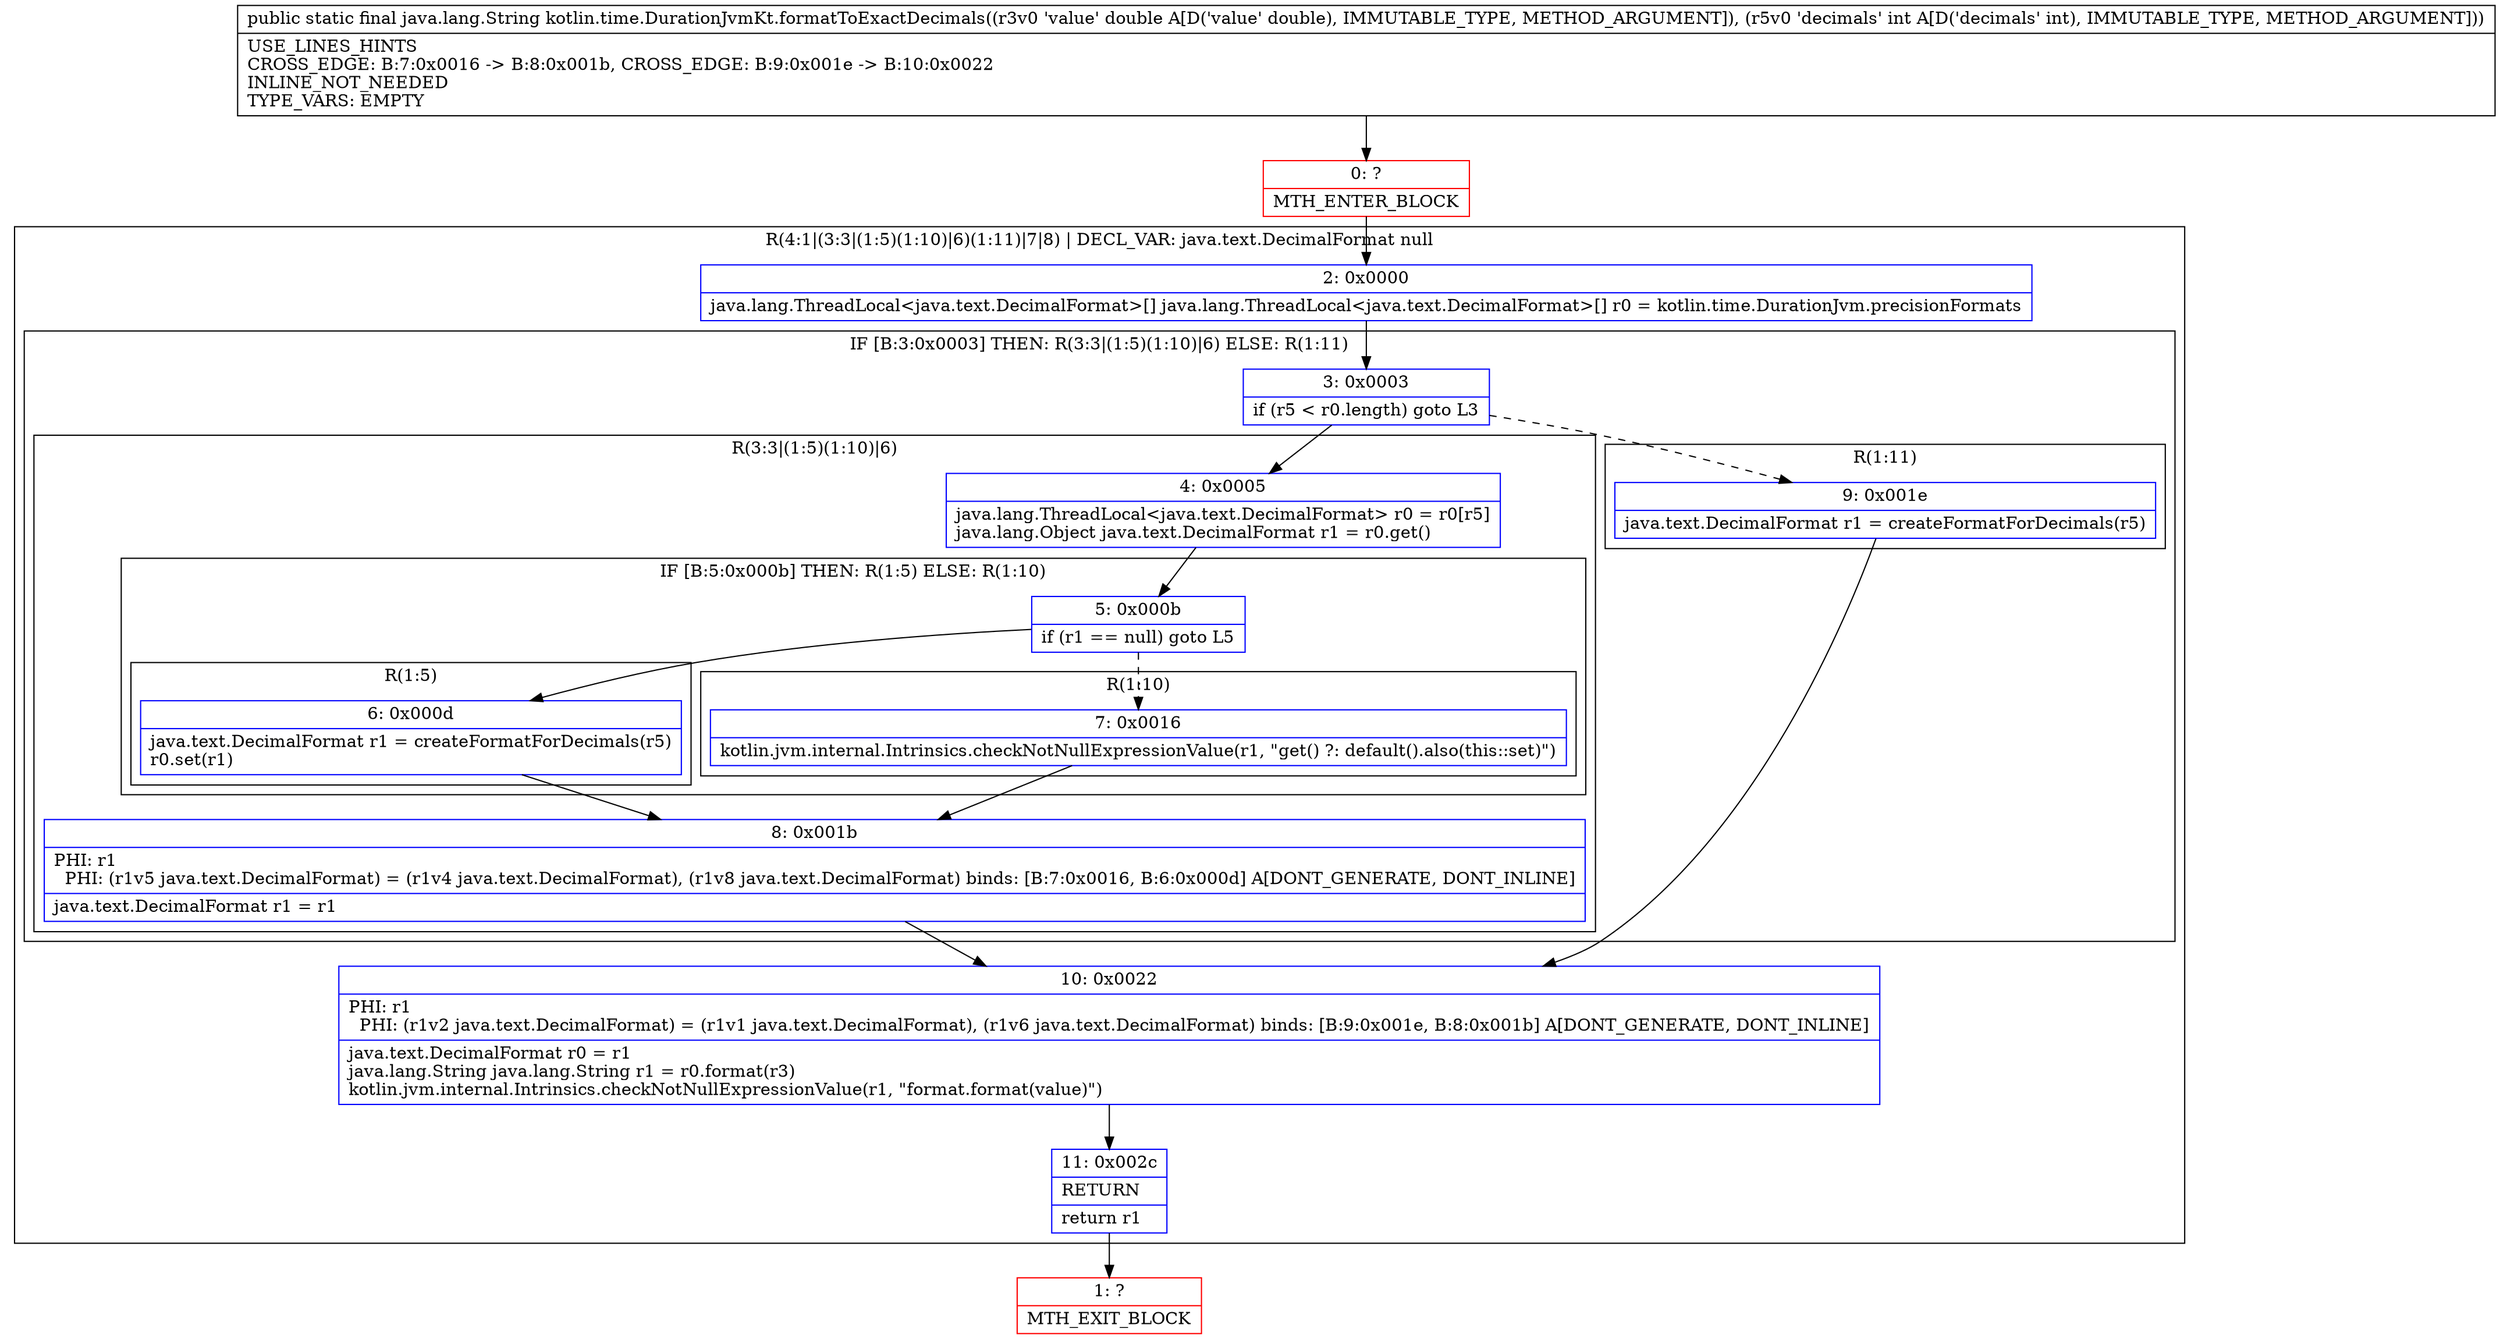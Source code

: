 digraph "CFG forkotlin.time.DurationJvmKt.formatToExactDecimals(DI)Ljava\/lang\/String;" {
subgraph cluster_Region_124325482 {
label = "R(4:1|(3:3|(1:5)(1:10)|6)(1:11)|7|8) | DECL_VAR: java.text.DecimalFormat null\l";
node [shape=record,color=blue];
Node_2 [shape=record,label="{2\:\ 0x0000|java.lang.ThreadLocal\<java.text.DecimalFormat\>[] java.lang.ThreadLocal\<java.text.DecimalFormat\>[] r0 = kotlin.time.DurationJvm.precisionFormats\l}"];
subgraph cluster_IfRegion_162795552 {
label = "IF [B:3:0x0003] THEN: R(3:3|(1:5)(1:10)|6) ELSE: R(1:11)";
node [shape=record,color=blue];
Node_3 [shape=record,label="{3\:\ 0x0003|if (r5 \< r0.length) goto L3\l}"];
subgraph cluster_Region_951415375 {
label = "R(3:3|(1:5)(1:10)|6)";
node [shape=record,color=blue];
Node_4 [shape=record,label="{4\:\ 0x0005|java.lang.ThreadLocal\<java.text.DecimalFormat\> r0 = r0[r5]\ljava.lang.Object java.text.DecimalFormat r1 = r0.get()\l}"];
subgraph cluster_IfRegion_1870191937 {
label = "IF [B:5:0x000b] THEN: R(1:5) ELSE: R(1:10)";
node [shape=record,color=blue];
Node_5 [shape=record,label="{5\:\ 0x000b|if (r1 == null) goto L5\l}"];
subgraph cluster_Region_1189408941 {
label = "R(1:5)";
node [shape=record,color=blue];
Node_6 [shape=record,label="{6\:\ 0x000d|java.text.DecimalFormat r1 = createFormatForDecimals(r5)\lr0.set(r1)\l}"];
}
subgraph cluster_Region_2093805035 {
label = "R(1:10)";
node [shape=record,color=blue];
Node_7 [shape=record,label="{7\:\ 0x0016|kotlin.jvm.internal.Intrinsics.checkNotNullExpressionValue(r1, \"get() ?: default().also(this::set)\")\l}"];
}
}
Node_8 [shape=record,label="{8\:\ 0x001b|PHI: r1 \l  PHI: (r1v5 java.text.DecimalFormat) = (r1v4 java.text.DecimalFormat), (r1v8 java.text.DecimalFormat) binds: [B:7:0x0016, B:6:0x000d] A[DONT_GENERATE, DONT_INLINE]\l|java.text.DecimalFormat r1 = r1\l}"];
}
subgraph cluster_Region_154248639 {
label = "R(1:11)";
node [shape=record,color=blue];
Node_9 [shape=record,label="{9\:\ 0x001e|java.text.DecimalFormat r1 = createFormatForDecimals(r5)\l}"];
}
}
Node_10 [shape=record,label="{10\:\ 0x0022|PHI: r1 \l  PHI: (r1v2 java.text.DecimalFormat) = (r1v1 java.text.DecimalFormat), (r1v6 java.text.DecimalFormat) binds: [B:9:0x001e, B:8:0x001b] A[DONT_GENERATE, DONT_INLINE]\l|java.text.DecimalFormat r0 = r1\ljava.lang.String java.lang.String r1 = r0.format(r3)\lkotlin.jvm.internal.Intrinsics.checkNotNullExpressionValue(r1, \"format.format(value)\")\l}"];
Node_11 [shape=record,label="{11\:\ 0x002c|RETURN\l|return r1\l}"];
}
Node_0 [shape=record,color=red,label="{0\:\ ?|MTH_ENTER_BLOCK\l}"];
Node_1 [shape=record,color=red,label="{1\:\ ?|MTH_EXIT_BLOCK\l}"];
MethodNode[shape=record,label="{public static final java.lang.String kotlin.time.DurationJvmKt.formatToExactDecimals((r3v0 'value' double A[D('value' double), IMMUTABLE_TYPE, METHOD_ARGUMENT]), (r5v0 'decimals' int A[D('decimals' int), IMMUTABLE_TYPE, METHOD_ARGUMENT]))  | USE_LINES_HINTS\lCROSS_EDGE: B:7:0x0016 \-\> B:8:0x001b, CROSS_EDGE: B:9:0x001e \-\> B:10:0x0022\lINLINE_NOT_NEEDED\lTYPE_VARS: EMPTY\l}"];
MethodNode -> Node_0;Node_2 -> Node_3;
Node_3 -> Node_4;
Node_3 -> Node_9[style=dashed];
Node_4 -> Node_5;
Node_5 -> Node_6;
Node_5 -> Node_7[style=dashed];
Node_6 -> Node_8;
Node_7 -> Node_8;
Node_8 -> Node_10;
Node_9 -> Node_10;
Node_10 -> Node_11;
Node_11 -> Node_1;
Node_0 -> Node_2;
}

